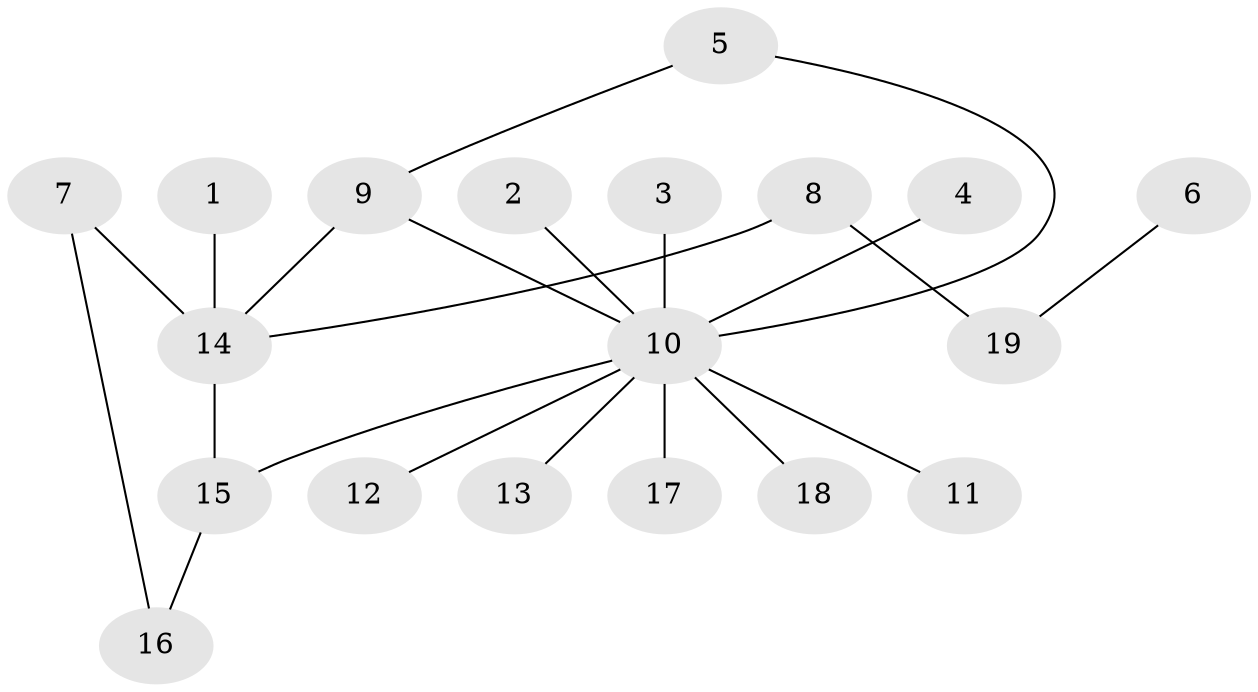 // original degree distribution, {6: 0.03225806451612903, 3: 0.03225806451612903, 4: 0.03225806451612903, 1: 0.5967741935483871, 5: 0.04838709677419355, 7: 0.016129032258064516, 15: 0.016129032258064516, 2: 0.22580645161290322}
// Generated by graph-tools (version 1.1) at 2025/36/03/04/25 23:36:55]
// undirected, 19 vertices, 21 edges
graph export_dot {
  node [color=gray90,style=filled];
  1;
  2;
  3;
  4;
  5;
  6;
  7;
  8;
  9;
  10;
  11;
  12;
  13;
  14;
  15;
  16;
  17;
  18;
  19;
  1 -- 14 [weight=1.0];
  2 -- 10 [weight=1.0];
  3 -- 10 [weight=1.0];
  4 -- 10 [weight=1.0];
  5 -- 9 [weight=1.0];
  5 -- 10 [weight=1.0];
  6 -- 19 [weight=1.0];
  7 -- 14 [weight=1.0];
  7 -- 16 [weight=1.0];
  8 -- 14 [weight=1.0];
  8 -- 19 [weight=1.0];
  9 -- 10 [weight=1.0];
  9 -- 14 [weight=1.0];
  10 -- 11 [weight=1.0];
  10 -- 12 [weight=1.0];
  10 -- 13 [weight=1.0];
  10 -- 15 [weight=1.0];
  10 -- 17 [weight=1.0];
  10 -- 18 [weight=1.0];
  14 -- 15 [weight=1.0];
  15 -- 16 [weight=1.0];
}
